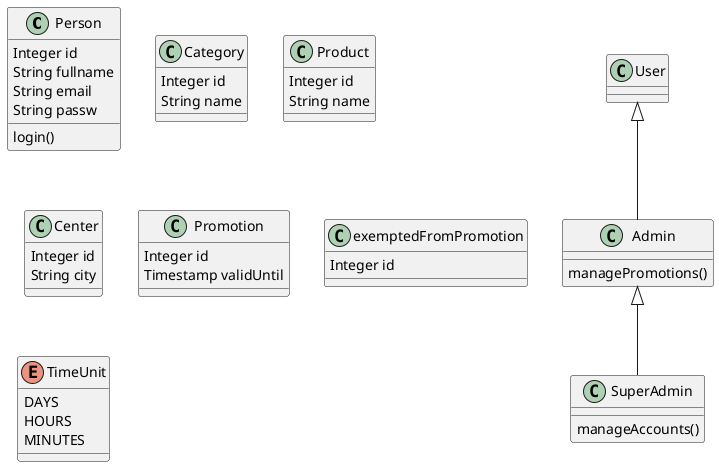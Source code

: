 @startuml
'https://plantuml.com/class-diagram

abstract class Person


User <|-- Admin
Admin <|-- SuperAdmin

class Person {
    Integer id
    String fullname
    String email
    String passw
    login()
}

class Admin {
    managePromotions()
}

class SuperAdmin {
    manageAccounts()
}

class Category {
    Integer id
    String name
}
class Product {
    Integer id
    String name
}

class Center {
    Integer id
    String city
}

class Promotion {
    Integer id
    Timestamp validUntil
}

class exemptedFromPromotion {
    Integer id
}

enum TimeUnit {
DAYS
HOURS
MINUTES
}

@enduml